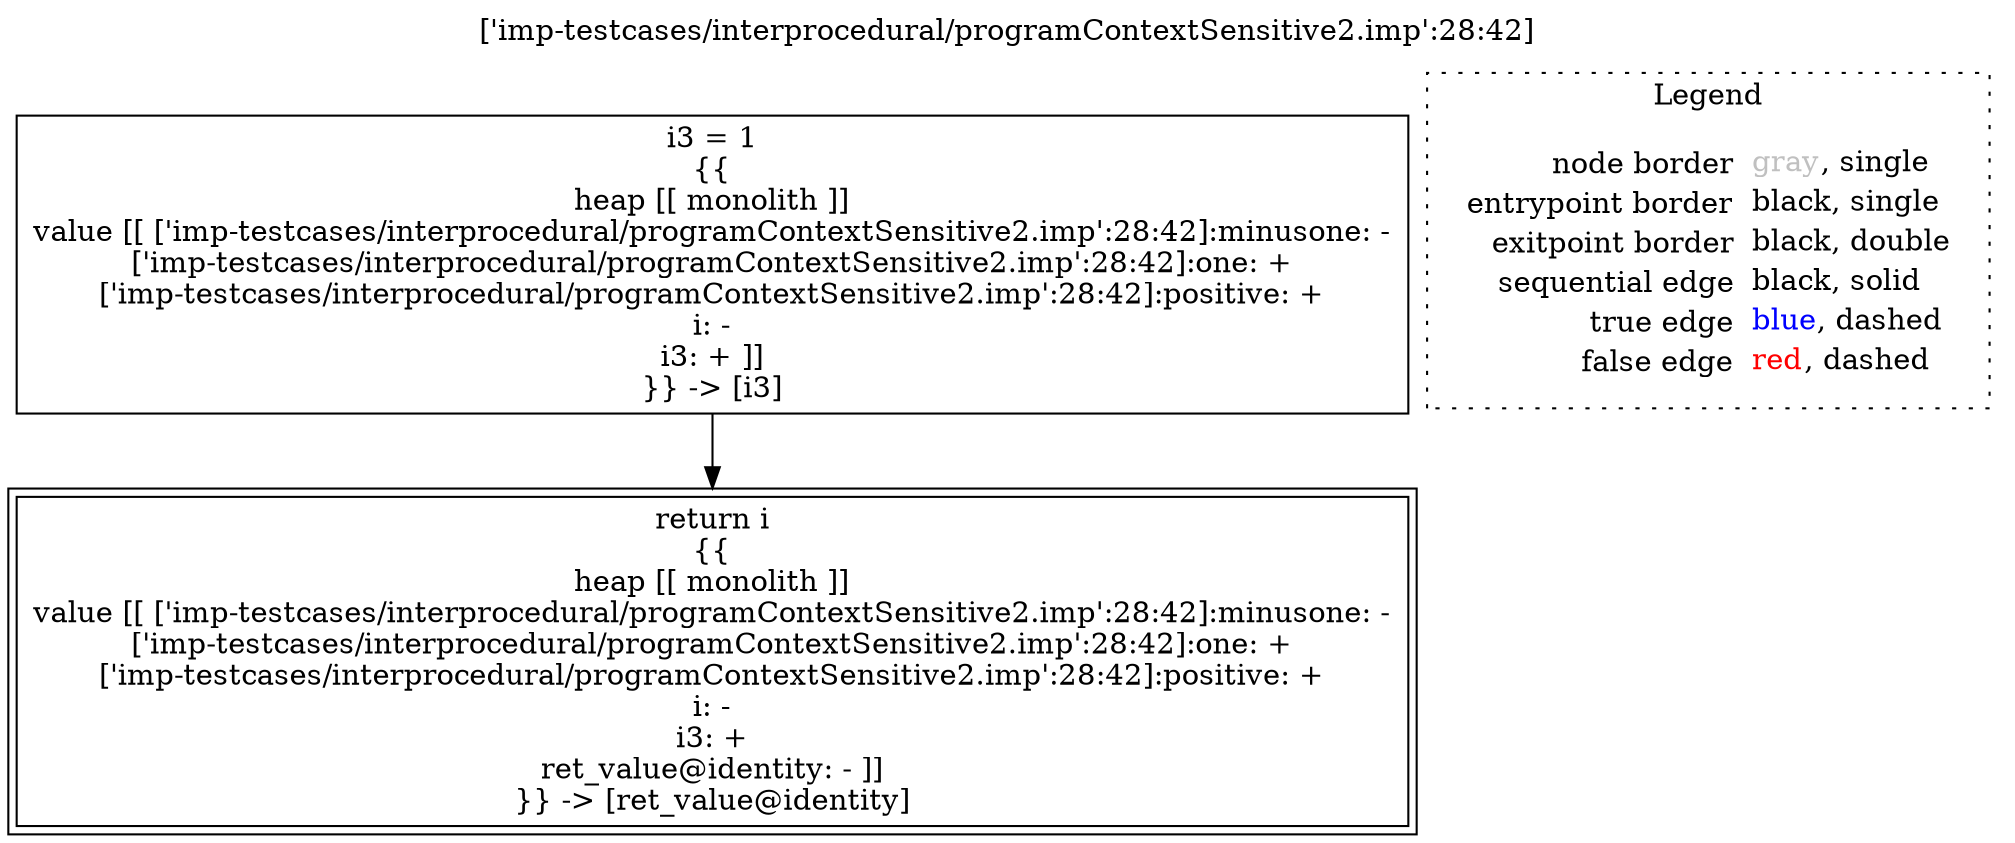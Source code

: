 digraph {
	labelloc="t";
	label="['imp-testcases/interprocedural/programContextSensitive2.imp':28:42]";
	"node0" [shape="rect",color="black",label=<i3 = 1<BR/>{{<BR/>heap [[ monolith ]]<BR/>value [[ ['imp-testcases/interprocedural/programContextSensitive2.imp':28:42]:minusone: -<BR/>['imp-testcases/interprocedural/programContextSensitive2.imp':28:42]:one: +<BR/>['imp-testcases/interprocedural/programContextSensitive2.imp':28:42]:positive: +<BR/>i: -<BR/>i3: + ]]<BR/>}} -&gt; [i3]>];
	"node1" [shape="rect",color="black",peripheries="2",label=<return i<BR/>{{<BR/>heap [[ monolith ]]<BR/>value [[ ['imp-testcases/interprocedural/programContextSensitive2.imp':28:42]:minusone: -<BR/>['imp-testcases/interprocedural/programContextSensitive2.imp':28:42]:one: +<BR/>['imp-testcases/interprocedural/programContextSensitive2.imp':28:42]:positive: +<BR/>i: -<BR/>i3: +<BR/>ret_value@identity: - ]]<BR/>}} -&gt; [ret_value@identity]>];
	"node0" -> "node1" [color="black"];
subgraph cluster_legend {
	label="Legend";
	style=dotted;
	node [shape=plaintext];
	"legend" [label=<<table border="0" cellpadding="2" cellspacing="0" cellborder="0"><tr><td align="right">node border&nbsp;</td><td align="left"><font color="gray">gray</font>, single</td></tr><tr><td align="right">entrypoint border&nbsp;</td><td align="left"><font color="black">black</font>, single</td></tr><tr><td align="right">exitpoint border&nbsp;</td><td align="left"><font color="black">black</font>, double</td></tr><tr><td align="right">sequential edge&nbsp;</td><td align="left"><font color="black">black</font>, solid</td></tr><tr><td align="right">true edge&nbsp;</td><td align="left"><font color="blue">blue</font>, dashed</td></tr><tr><td align="right">false edge&nbsp;</td><td align="left"><font color="red">red</font>, dashed</td></tr></table>>];
}

}
